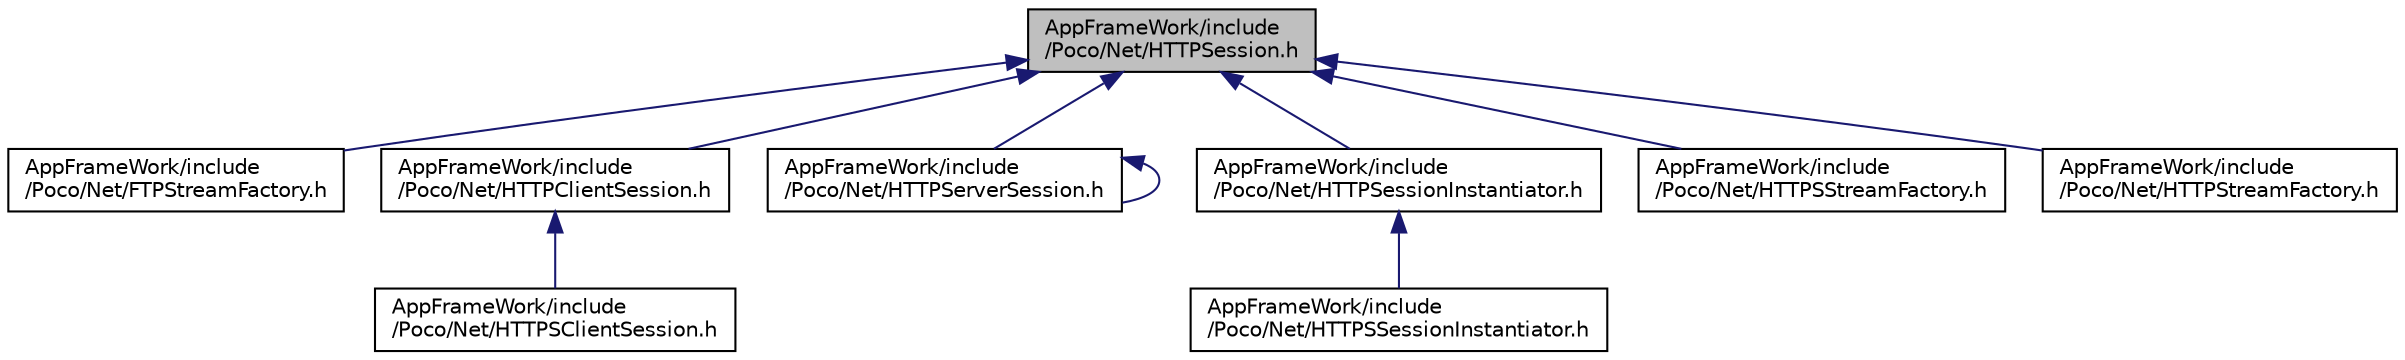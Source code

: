 digraph "AppFrameWork/include/Poco/Net/HTTPSession.h"
{
 // LATEX_PDF_SIZE
  edge [fontname="Helvetica",fontsize="10",labelfontname="Helvetica",labelfontsize="10"];
  node [fontname="Helvetica",fontsize="10",shape=record];
  Node1 [label="AppFrameWork/include\l/Poco/Net/HTTPSession.h",height=0.2,width=0.4,color="black", fillcolor="grey75", style="filled", fontcolor="black",tooltip=" "];
  Node1 -> Node2 [dir="back",color="midnightblue",fontsize="10",style="solid"];
  Node2 [label="AppFrameWork/include\l/Poco/Net/FTPStreamFactory.h",height=0.2,width=0.4,color="black", fillcolor="white", style="filled",URL="$FTPStreamFactory_8h.html",tooltip=" "];
  Node1 -> Node3 [dir="back",color="midnightblue",fontsize="10",style="solid"];
  Node3 [label="AppFrameWork/include\l/Poco/Net/HTTPClientSession.h",height=0.2,width=0.4,color="black", fillcolor="white", style="filled",URL="$HTTPClientSession_8h.html",tooltip=" "];
  Node3 -> Node4 [dir="back",color="midnightblue",fontsize="10",style="solid"];
  Node4 [label="AppFrameWork/include\l/Poco/Net/HTTPSClientSession.h",height=0.2,width=0.4,color="black", fillcolor="white", style="filled",URL="$HTTPSClientSession_8h.html",tooltip=" "];
  Node1 -> Node5 [dir="back",color="midnightblue",fontsize="10",style="solid"];
  Node5 [label="AppFrameWork/include\l/Poco/Net/HTTPServerSession.h",height=0.2,width=0.4,color="black", fillcolor="white", style="filled",URL="$HTTPServerSession_8h.html",tooltip=" "];
  Node5 -> Node5 [dir="back",color="midnightblue",fontsize="10",style="solid"];
  Node1 -> Node6 [dir="back",color="midnightblue",fontsize="10",style="solid"];
  Node6 [label="AppFrameWork/include\l/Poco/Net/HTTPSessionInstantiator.h",height=0.2,width=0.4,color="black", fillcolor="white", style="filled",URL="$HTTPSessionInstantiator_8h.html",tooltip=" "];
  Node6 -> Node7 [dir="back",color="midnightblue",fontsize="10",style="solid"];
  Node7 [label="AppFrameWork/include\l/Poco/Net/HTTPSSessionInstantiator.h",height=0.2,width=0.4,color="black", fillcolor="white", style="filled",URL="$HTTPSSessionInstantiator_8h.html",tooltip=" "];
  Node1 -> Node8 [dir="back",color="midnightblue",fontsize="10",style="solid"];
  Node8 [label="AppFrameWork/include\l/Poco/Net/HTTPSStreamFactory.h",height=0.2,width=0.4,color="black", fillcolor="white", style="filled",URL="$HTTPSStreamFactory_8h.html",tooltip=" "];
  Node1 -> Node9 [dir="back",color="midnightblue",fontsize="10",style="solid"];
  Node9 [label="AppFrameWork/include\l/Poco/Net/HTTPStreamFactory.h",height=0.2,width=0.4,color="black", fillcolor="white", style="filled",URL="$HTTPStreamFactory_8h.html",tooltip=" "];
}
